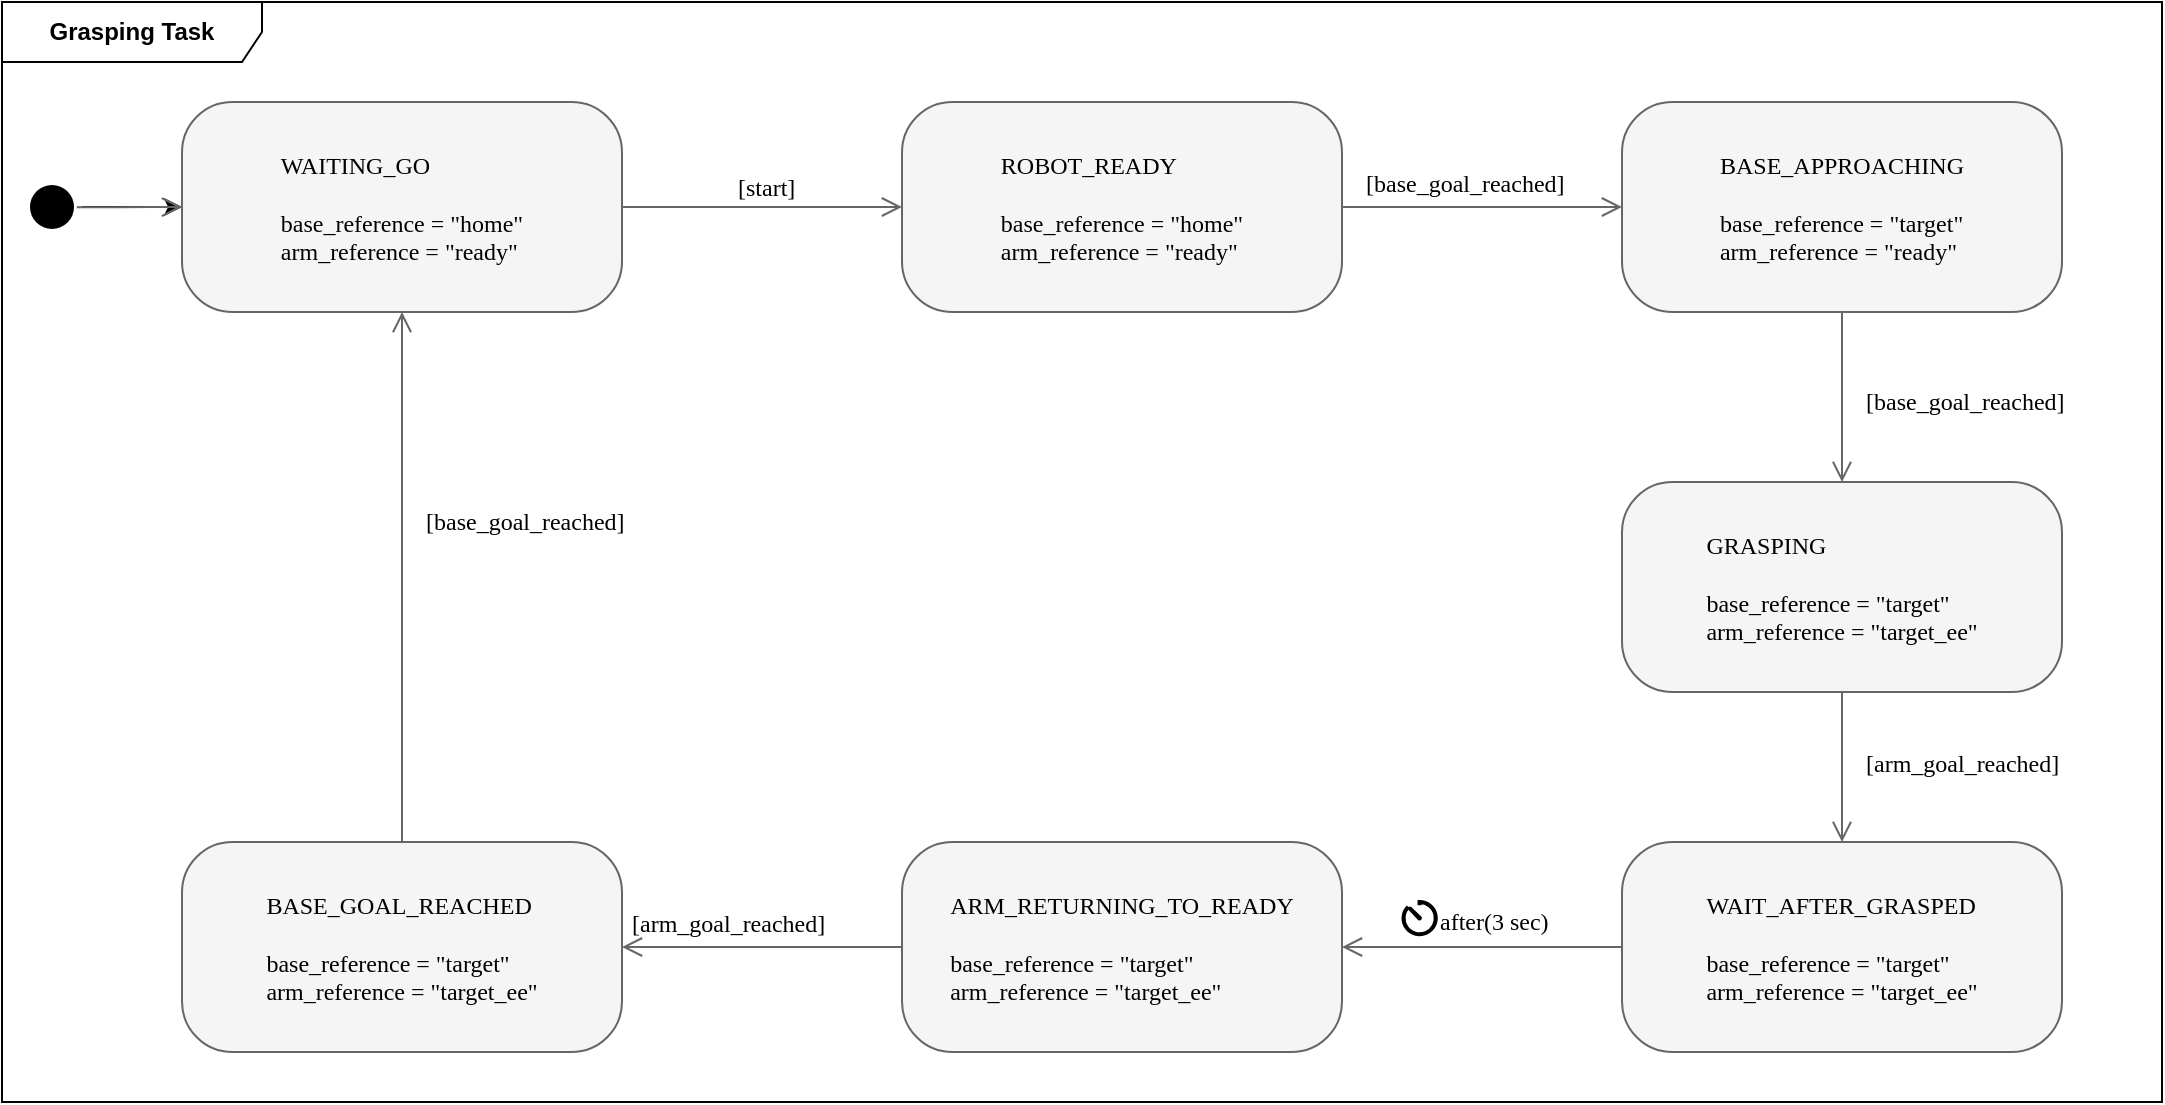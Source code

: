 <mxfile version="13.6.9" type="github">
  <diagram name="Page-1" id="58cdce13-f638-feb5-8d6f-7d28b1aa9fa0">
    <mxGraphModel dx="1447" dy="737" grid="1" gridSize="10" guides="1" tooltips="1" connect="1" arrows="1" fold="1" page="1" pageScale="1" pageWidth="1100" pageHeight="850" background="#ffffff" math="0" shadow="0">
      <root>
        <mxCell id="0" />
        <mxCell id="1" parent="0" />
        <mxCell id="xnGHNtedJ9HyybpfoNvI-17" value="" style="edgeStyle=orthogonalEdgeStyle;rounded=0;orthogonalLoop=1;jettySize=auto;html=1;fontColor=#000000;" edge="1" parent="1" source="382b91b5511bd0f7-1" target="382b91b5511bd0f7-6">
          <mxGeometry relative="1" as="geometry" />
        </mxCell>
        <mxCell id="382b91b5511bd0f7-1" value="" style="ellipse;html=1;shape=startState;fillColor=#000000;rounded=1;shadow=0;comic=0;labelBackgroundColor=none;fontFamily=Verdana;fontSize=12;fontColor=#000000;align=center;direction=south;strokeColor=none;" parent="1" vertex="1">
          <mxGeometry x="20" y="107.5" width="30" height="30" as="geometry" />
        </mxCell>
        <mxCell id="382b91b5511bd0f7-6" value="&lt;div align=&quot;justify&quot;&gt;WAITING_GO&lt;/div&gt;&lt;div align=&quot;justify&quot;&gt;&lt;br&gt;&lt;/div&gt;&lt;div align=&quot;justify&quot;&gt;base_reference = &quot;home&quot;&lt;/div&gt;&lt;div align=&quot;justify&quot;&gt;arm_reference = &quot;ready&quot;&lt;br&gt;&lt;/div&gt;" style="rounded=1;whiteSpace=wrap;html=1;arcSize=24;fillColor=#f5f5f5;strokeColor=#666666;shadow=0;comic=0;labelBackgroundColor=none;fontFamily=Verdana;fontSize=12;align=center;" parent="1" vertex="1">
          <mxGeometry x="100" y="70" width="220" height="105" as="geometry" />
        </mxCell>
        <mxCell id="3cde6dad864a17aa-3" value="[start]" style="edgeStyle=orthogonalEdgeStyle;html=1;exitX=1;exitY=0.5;labelBackgroundColor=none;endArrow=open;endSize=8;strokeColor=#666666;fontFamily=Verdana;fontSize=12;align=left;exitDx=0;exitDy=0;entryX=0;entryY=0.5;entryDx=0;entryDy=0;fillColor=#f5f5f5;" parent="1" source="382b91b5511bd0f7-6" target="xnGHNtedJ9HyybpfoNvI-1" edge="1">
          <mxGeometry x="-0.2" y="10" relative="1" as="geometry">
            <mxPoint x="470" y="115" as="targetPoint" />
            <Array as="points" />
            <mxPoint as="offset" />
          </mxGeometry>
        </mxCell>
        <mxCell id="2a3bc250acf0617d-9" style="edgeStyle=orthogonalEdgeStyle;html=1;labelBackgroundColor=none;endArrow=open;endSize=8;strokeColor=#666666;fontFamily=Verdana;fontSize=12;align=left;fillColor=#f5f5f5;entryX=0;entryY=0.5;entryDx=0;entryDy=0;exitX=0.503;exitY=0.087;exitDx=0;exitDy=0;exitPerimeter=0;" parent="1" source="382b91b5511bd0f7-1" target="382b91b5511bd0f7-6" edge="1">
          <mxGeometry relative="1" as="geometry">
            <mxPoint x="115" y="123" as="sourcePoint" />
          </mxGeometry>
        </mxCell>
        <mxCell id="2a3bc250acf0617d-14" value="[base_goal_reached]" style="edgeStyle=orthogonalEdgeStyle;html=1;exitX=1;exitY=0.5;labelBackgroundColor=none;endArrow=open;endSize=8;strokeColor=#666666;fontFamily=Verdana;fontSize=12;align=left;exitDx=0;exitDy=0;fillColor=#f5f5f5;" parent="1" source="xnGHNtedJ9HyybpfoNvI-1" target="xnGHNtedJ9HyybpfoNvI-2" edge="1">
          <mxGeometry x="-0.857" y="13" relative="1" as="geometry">
            <mxPoint x="500" y="225" as="targetPoint" />
            <mxPoint y="1" as="offset" />
          </mxGeometry>
        </mxCell>
        <mxCell id="xnGHNtedJ9HyybpfoNvI-1" value="&lt;div align=&quot;justify&quot;&gt;ROBOT_READY&lt;/div&gt;&lt;div align=&quot;justify&quot;&gt;&lt;br&gt;&lt;/div&gt;&lt;div align=&quot;justify&quot;&gt;base_reference = &quot;home&quot;&lt;/div&gt;&lt;div align=&quot;justify&quot;&gt;arm_reference = &quot;ready&quot;&lt;br&gt;&lt;/div&gt;" style="rounded=1;whiteSpace=wrap;html=1;arcSize=24;fillColor=#f5f5f5;strokeColor=#666666;shadow=0;comic=0;labelBackgroundColor=none;fontFamily=Verdana;fontSize=12;align=center;sketch=0;" vertex="1" parent="1">
          <mxGeometry x="460" y="70" width="220" height="105" as="geometry" />
        </mxCell>
        <mxCell id="xnGHNtedJ9HyybpfoNvI-2" value="&lt;div align=&quot;justify&quot;&gt;BASE_APPROACHING&lt;/div&gt;&lt;div align=&quot;justify&quot;&gt;&lt;br&gt;&lt;/div&gt;&lt;div align=&quot;justify&quot;&gt;base_reference = &quot;target&quot;&lt;/div&gt;&lt;div align=&quot;justify&quot;&gt;arm_reference = &quot;ready&quot;&lt;br&gt;&lt;/div&gt;" style="rounded=1;whiteSpace=wrap;html=1;arcSize=24;fillColor=#f5f5f5;strokeColor=#666666;shadow=0;comic=0;labelBackgroundColor=none;fontFamily=Verdana;fontSize=12;align=center;" vertex="1" parent="1">
          <mxGeometry x="820" y="70" width="220" height="105" as="geometry" />
        </mxCell>
        <mxCell id="xnGHNtedJ9HyybpfoNvI-4" value="&lt;div align=&quot;justify&quot;&gt;GRASPING&lt;/div&gt;&lt;div align=&quot;justify&quot;&gt;&lt;br&gt;&lt;/div&gt;&lt;div align=&quot;justify&quot;&gt;base_reference = &quot;target&quot;&lt;/div&gt;&lt;div align=&quot;justify&quot;&gt;arm_reference = &quot;target_ee&quot;&lt;br&gt;&lt;/div&gt;" style="rounded=1;whiteSpace=wrap;html=1;arcSize=24;fillColor=#f5f5f5;strokeColor=#666666;shadow=0;comic=0;labelBackgroundColor=none;fontFamily=Verdana;fontSize=12;align=center;" vertex="1" parent="1">
          <mxGeometry x="820" y="260" width="220" height="105" as="geometry" />
        </mxCell>
        <mxCell id="xnGHNtedJ9HyybpfoNvI-5" value="[base_goal_reached]" style="edgeStyle=orthogonalEdgeStyle;html=1;entryX=0.5;entryY=0;labelBackgroundColor=none;endArrow=open;endSize=8;strokeColor=#666666;fontFamily=Verdana;fontSize=12;align=left;entryDx=0;entryDy=0;exitX=0.5;exitY=1;exitDx=0;exitDy=0;fillColor=#f5f5f5;" edge="1" parent="1" source="xnGHNtedJ9HyybpfoNvI-2" target="xnGHNtedJ9HyybpfoNvI-4">
          <mxGeometry x="0.059" y="10" relative="1" as="geometry">
            <mxPoint x="915" y="360" as="sourcePoint" />
            <mxPoint x="900" y="280" as="targetPoint" />
            <mxPoint as="offset" />
            <Array as="points">
              <mxPoint x="930" y="210" />
              <mxPoint x="930" y="210" />
            </Array>
          </mxGeometry>
        </mxCell>
        <mxCell id="xnGHNtedJ9HyybpfoNvI-6" value="&lt;div align=&quot;justify&quot;&gt;WAIT_AFTER_GRASPED&lt;br&gt;&lt;/div&gt;&lt;div align=&quot;justify&quot;&gt;&lt;br&gt;&lt;/div&gt;&lt;div align=&quot;justify&quot;&gt;base_reference = &quot;target&quot;&lt;/div&gt;&lt;div align=&quot;justify&quot;&gt;arm_reference = &quot;target_ee&quot;&lt;br&gt;&lt;/div&gt;" style="rounded=1;whiteSpace=wrap;html=1;arcSize=24;fillColor=#f5f5f5;strokeColor=#666666;shadow=0;comic=0;labelBackgroundColor=none;fontFamily=Verdana;fontSize=12;align=center;" vertex="1" parent="1">
          <mxGeometry x="820" y="440" width="220" height="105" as="geometry" />
        </mxCell>
        <mxCell id="xnGHNtedJ9HyybpfoNvI-9" value="[arm_goal_reached]" style="edgeStyle=orthogonalEdgeStyle;html=1;entryX=0.5;entryY=0;labelBackgroundColor=none;endArrow=open;endSize=8;strokeColor=#666666;fontFamily=Verdana;fontSize=12;align=left;entryDx=0;entryDy=0;exitX=0.5;exitY=1;exitDx=0;exitDy=0;fillColor=#f5f5f5;" edge="1" parent="1" source="xnGHNtedJ9HyybpfoNvI-4" target="xnGHNtedJ9HyybpfoNvI-6">
          <mxGeometry x="-0.059" y="10" relative="1" as="geometry">
            <mxPoint x="850" y="390" as="sourcePoint" />
            <mxPoint x="620" y="570.03" as="targetPoint" />
            <mxPoint as="offset" />
            <Array as="points">
              <mxPoint x="930" y="390" />
              <mxPoint x="930" y="390" />
            </Array>
          </mxGeometry>
        </mxCell>
        <mxCell id="xnGHNtedJ9HyybpfoNvI-10" value="&lt;div align=&quot;justify&quot;&gt;ARM_RETURNING_TO_READY&lt;br&gt;&lt;/div&gt;&lt;div align=&quot;justify&quot;&gt;&lt;br&gt;&lt;/div&gt;&lt;div align=&quot;justify&quot;&gt;base_reference = &quot;target&quot;&lt;/div&gt;&lt;div align=&quot;justify&quot;&gt;arm_reference = &quot;target_ee&quot;&lt;br&gt;&lt;/div&gt;" style="rounded=1;whiteSpace=wrap;html=1;arcSize=24;fillColor=#f5f5f5;strokeColor=#666666;shadow=0;comic=0;labelBackgroundColor=none;fontFamily=Verdana;fontSize=12;align=center;" vertex="1" parent="1">
          <mxGeometry x="460" y="440" width="220" height="105" as="geometry" />
        </mxCell>
        <mxCell id="xnGHNtedJ9HyybpfoNvI-11" value="after(3 sec)" style="edgeStyle=orthogonalEdgeStyle;html=1;entryX=1;entryY=0.5;labelBackgroundColor=none;endArrow=open;endSize=8;strokeColor=#666666;fontFamily=Verdana;fontSize=12;align=left;entryDx=0;entryDy=0;exitX=0;exitY=0.5;exitDx=0;exitDy=0;fillColor=#f5f5f5;" edge="1" parent="1" source="xnGHNtedJ9HyybpfoNvI-6" target="xnGHNtedJ9HyybpfoNvI-10">
          <mxGeometry x="0.333" y="-12" relative="1" as="geometry">
            <mxPoint x="770" y="560" as="sourcePoint" />
            <mxPoint x="925" y="450" as="targetPoint" />
            <mxPoint y="-1" as="offset" />
            <Array as="points">
              <mxPoint x="750" y="493" />
              <mxPoint x="750" y="493" />
            </Array>
          </mxGeometry>
        </mxCell>
        <mxCell id="xnGHNtedJ9HyybpfoNvI-12" value="&lt;div align=&quot;justify&quot;&gt;BASE_GOAL_REACHED&lt;br&gt;&lt;/div&gt;&lt;div align=&quot;justify&quot;&gt;&lt;br&gt;&lt;/div&gt;&lt;div align=&quot;justify&quot;&gt;base_reference = &quot;target&quot;&lt;/div&gt;&lt;div align=&quot;justify&quot;&gt;arm_reference = &quot;target_ee&quot;&lt;br&gt;&lt;/div&gt;" style="rounded=1;whiteSpace=wrap;html=1;arcSize=24;fillColor=#f5f5f5;strokeColor=#666666;shadow=0;comic=0;labelBackgroundColor=none;fontFamily=Verdana;fontSize=12;align=center;" vertex="1" parent="1">
          <mxGeometry x="100" y="440" width="220" height="105" as="geometry" />
        </mxCell>
        <mxCell id="xnGHNtedJ9HyybpfoNvI-13" value="[arm_goal_reached]" style="edgeStyle=orthogonalEdgeStyle;html=1;entryX=1;entryY=0.5;labelBackgroundColor=none;endArrow=open;endSize=8;strokeColor=#666666;fontFamily=Verdana;fontSize=12;align=left;entryDx=0;entryDy=0;exitX=0;exitY=0.5;exitDx=0;exitDy=0;fillColor=#f5f5f5;" edge="1" parent="1" source="xnGHNtedJ9HyybpfoNvI-10" target="xnGHNtedJ9HyybpfoNvI-12">
          <mxGeometry x="0.961" y="-12" relative="1" as="geometry">
            <mxPoint x="480.0" y="487.5" as="sourcePoint" />
            <mxPoint x="345.0" y="487.5" as="targetPoint" />
            <mxPoint as="offset" />
            <Array as="points">
              <mxPoint x="420" y="493" />
              <mxPoint x="420" y="493" />
            </Array>
          </mxGeometry>
        </mxCell>
        <mxCell id="xnGHNtedJ9HyybpfoNvI-14" value="[base_goal_reached]" style="edgeStyle=orthogonalEdgeStyle;html=1;entryX=0.5;entryY=1;labelBackgroundColor=none;endArrow=open;endSize=8;strokeColor=#666666;fontFamily=Verdana;fontSize=12;align=left;entryDx=0;entryDy=0;exitX=0.5;exitY=0;exitDx=0;exitDy=0;fillColor=#f5f5f5;" edge="1" parent="1" source="xnGHNtedJ9HyybpfoNvI-12" target="382b91b5511bd0f7-6">
          <mxGeometry x="0.208" y="-10" relative="1" as="geometry">
            <mxPoint x="895" y="185" as="sourcePoint" />
            <mxPoint x="895" y="270" as="targetPoint" />
            <mxPoint as="offset" />
            <Array as="points">
              <mxPoint x="210" y="270" />
              <mxPoint x="210" y="270" />
            </Array>
          </mxGeometry>
        </mxCell>
        <mxCell id="xnGHNtedJ9HyybpfoNvI-15" value="" style="html=1;verticalLabelPosition=bottom;align=center;labelBackgroundColor=#ffffff;verticalAlign=top;strokeWidth=2;shadow=0;dashed=0;shape=mxgraph.ios7.icons.gauge;" vertex="1" parent="1">
          <mxGeometry x="710" y="470" width="17.49" height="17" as="geometry" />
        </mxCell>
        <mxCell id="xnGHNtedJ9HyybpfoNvI-18" value="Grasping Task" style="shape=umlFrame;whiteSpace=wrap;html=1;sketch=0;strokeColor=#000000;fontColor=#000000;width=130;height=30;fontStyle=1" vertex="1" parent="1">
          <mxGeometry x="10" y="20" width="1080" height="550" as="geometry" />
        </mxCell>
      </root>
    </mxGraphModel>
  </diagram>
</mxfile>
